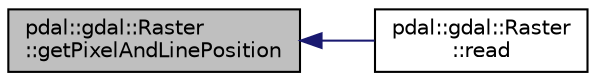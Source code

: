 digraph "pdal::gdal::Raster::getPixelAndLinePosition"
{
  edge [fontname="Helvetica",fontsize="10",labelfontname="Helvetica",labelfontsize="10"];
  node [fontname="Helvetica",fontsize="10",shape=record];
  rankdir="LR";
  Node1 [label="pdal::gdal::Raster\l::getPixelAndLinePosition",height=0.2,width=0.4,color="black", fillcolor="grey75", style="filled", fontcolor="black"];
  Node1 -> Node2 [dir="back",color="midnightblue",fontsize="10",style="solid",fontname="Helvetica"];
  Node2 [label="pdal::gdal::Raster\l::read",height=0.2,width=0.4,color="black", fillcolor="white", style="filled",URL="$classpdal_1_1gdal_1_1Raster.html#ad0ad92a501223869f65a44265e4c898c"];
}
